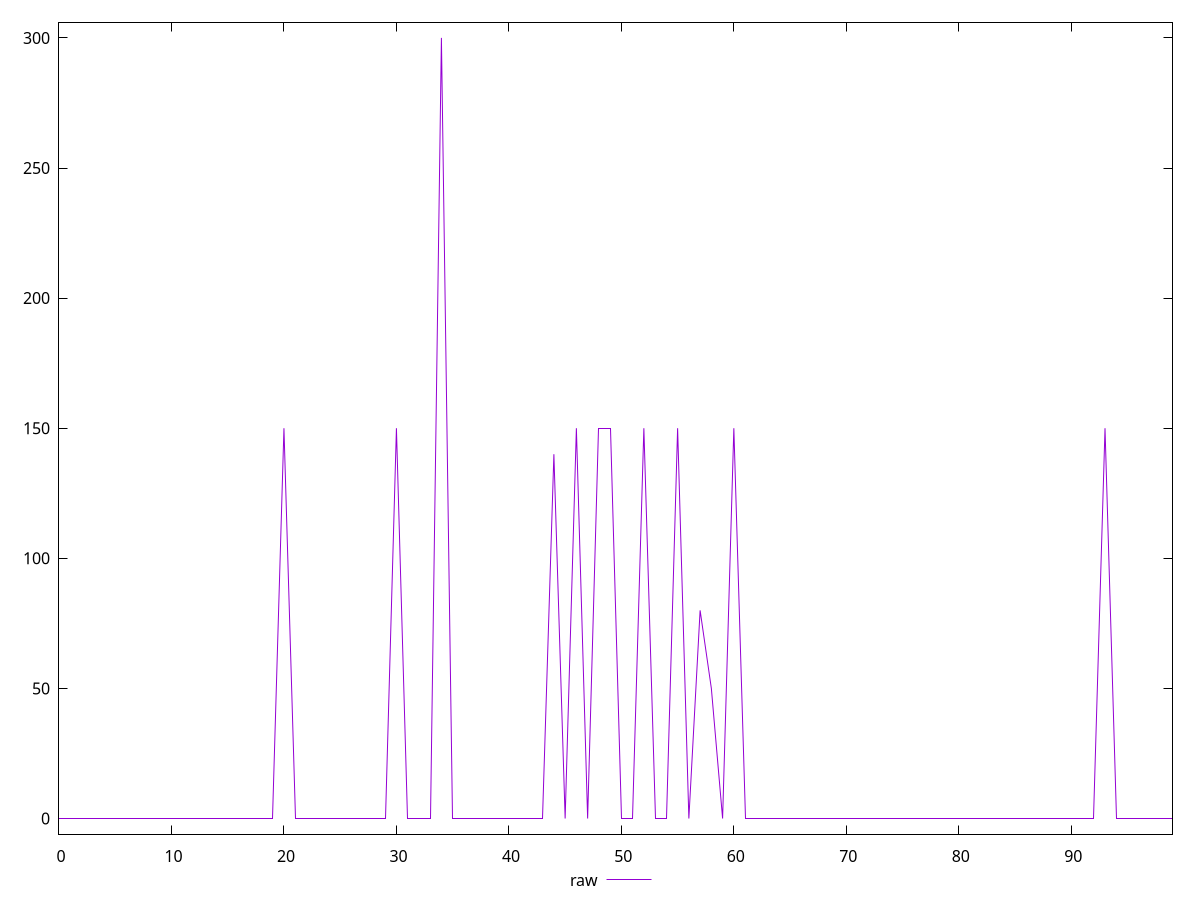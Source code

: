 reset

$raw <<EOF
0 0
1 0
2 0
3 0
4 0
5 0
6 0
7 0
8 0
9 0
10 0
11 0
12 0
13 0
14 0
15 0
16 0
17 0
18 0
19 0
20 150
21 0
22 0
23 0
24 0
25 0
26 0
27 0
28 0
29 0
30 150
31 0
32 0
33 0
34 300
35 0
36 0
37 0
38 0
39 0
40 0
41 0
42 0
43 0
44 140
45 0
46 150
47 0
48 150
49 150
50 0
51 0
52 150
53 0
54 0
55 150
56 0
57 80
58 50
59 0
60 150
61 0
62 0
63 0
64 0
65 0
66 0
67 0
68 0
69 0
70 0
71 0
72 0
73 0
74 0
75 0
76 0
77 0
78 0
79 0
80 0
81 0
82 0
83 0
84 0
85 0
86 0
87 0
88 0
89 0
90 0
91 0
92 0
93 150
94 0
95 0
96 0
97 0
98 0
99 0
EOF

set key outside below
set xrange [0:99]
set yrange [-6:306]
set trange [-6:306]
set terminal svg size 640, 500 enhanced background rgb 'white'
set output "reprap/unminified-javascript/samples/pages+cached+noexternal/raw/values.svg"

plot $raw title "raw" with line

reset
